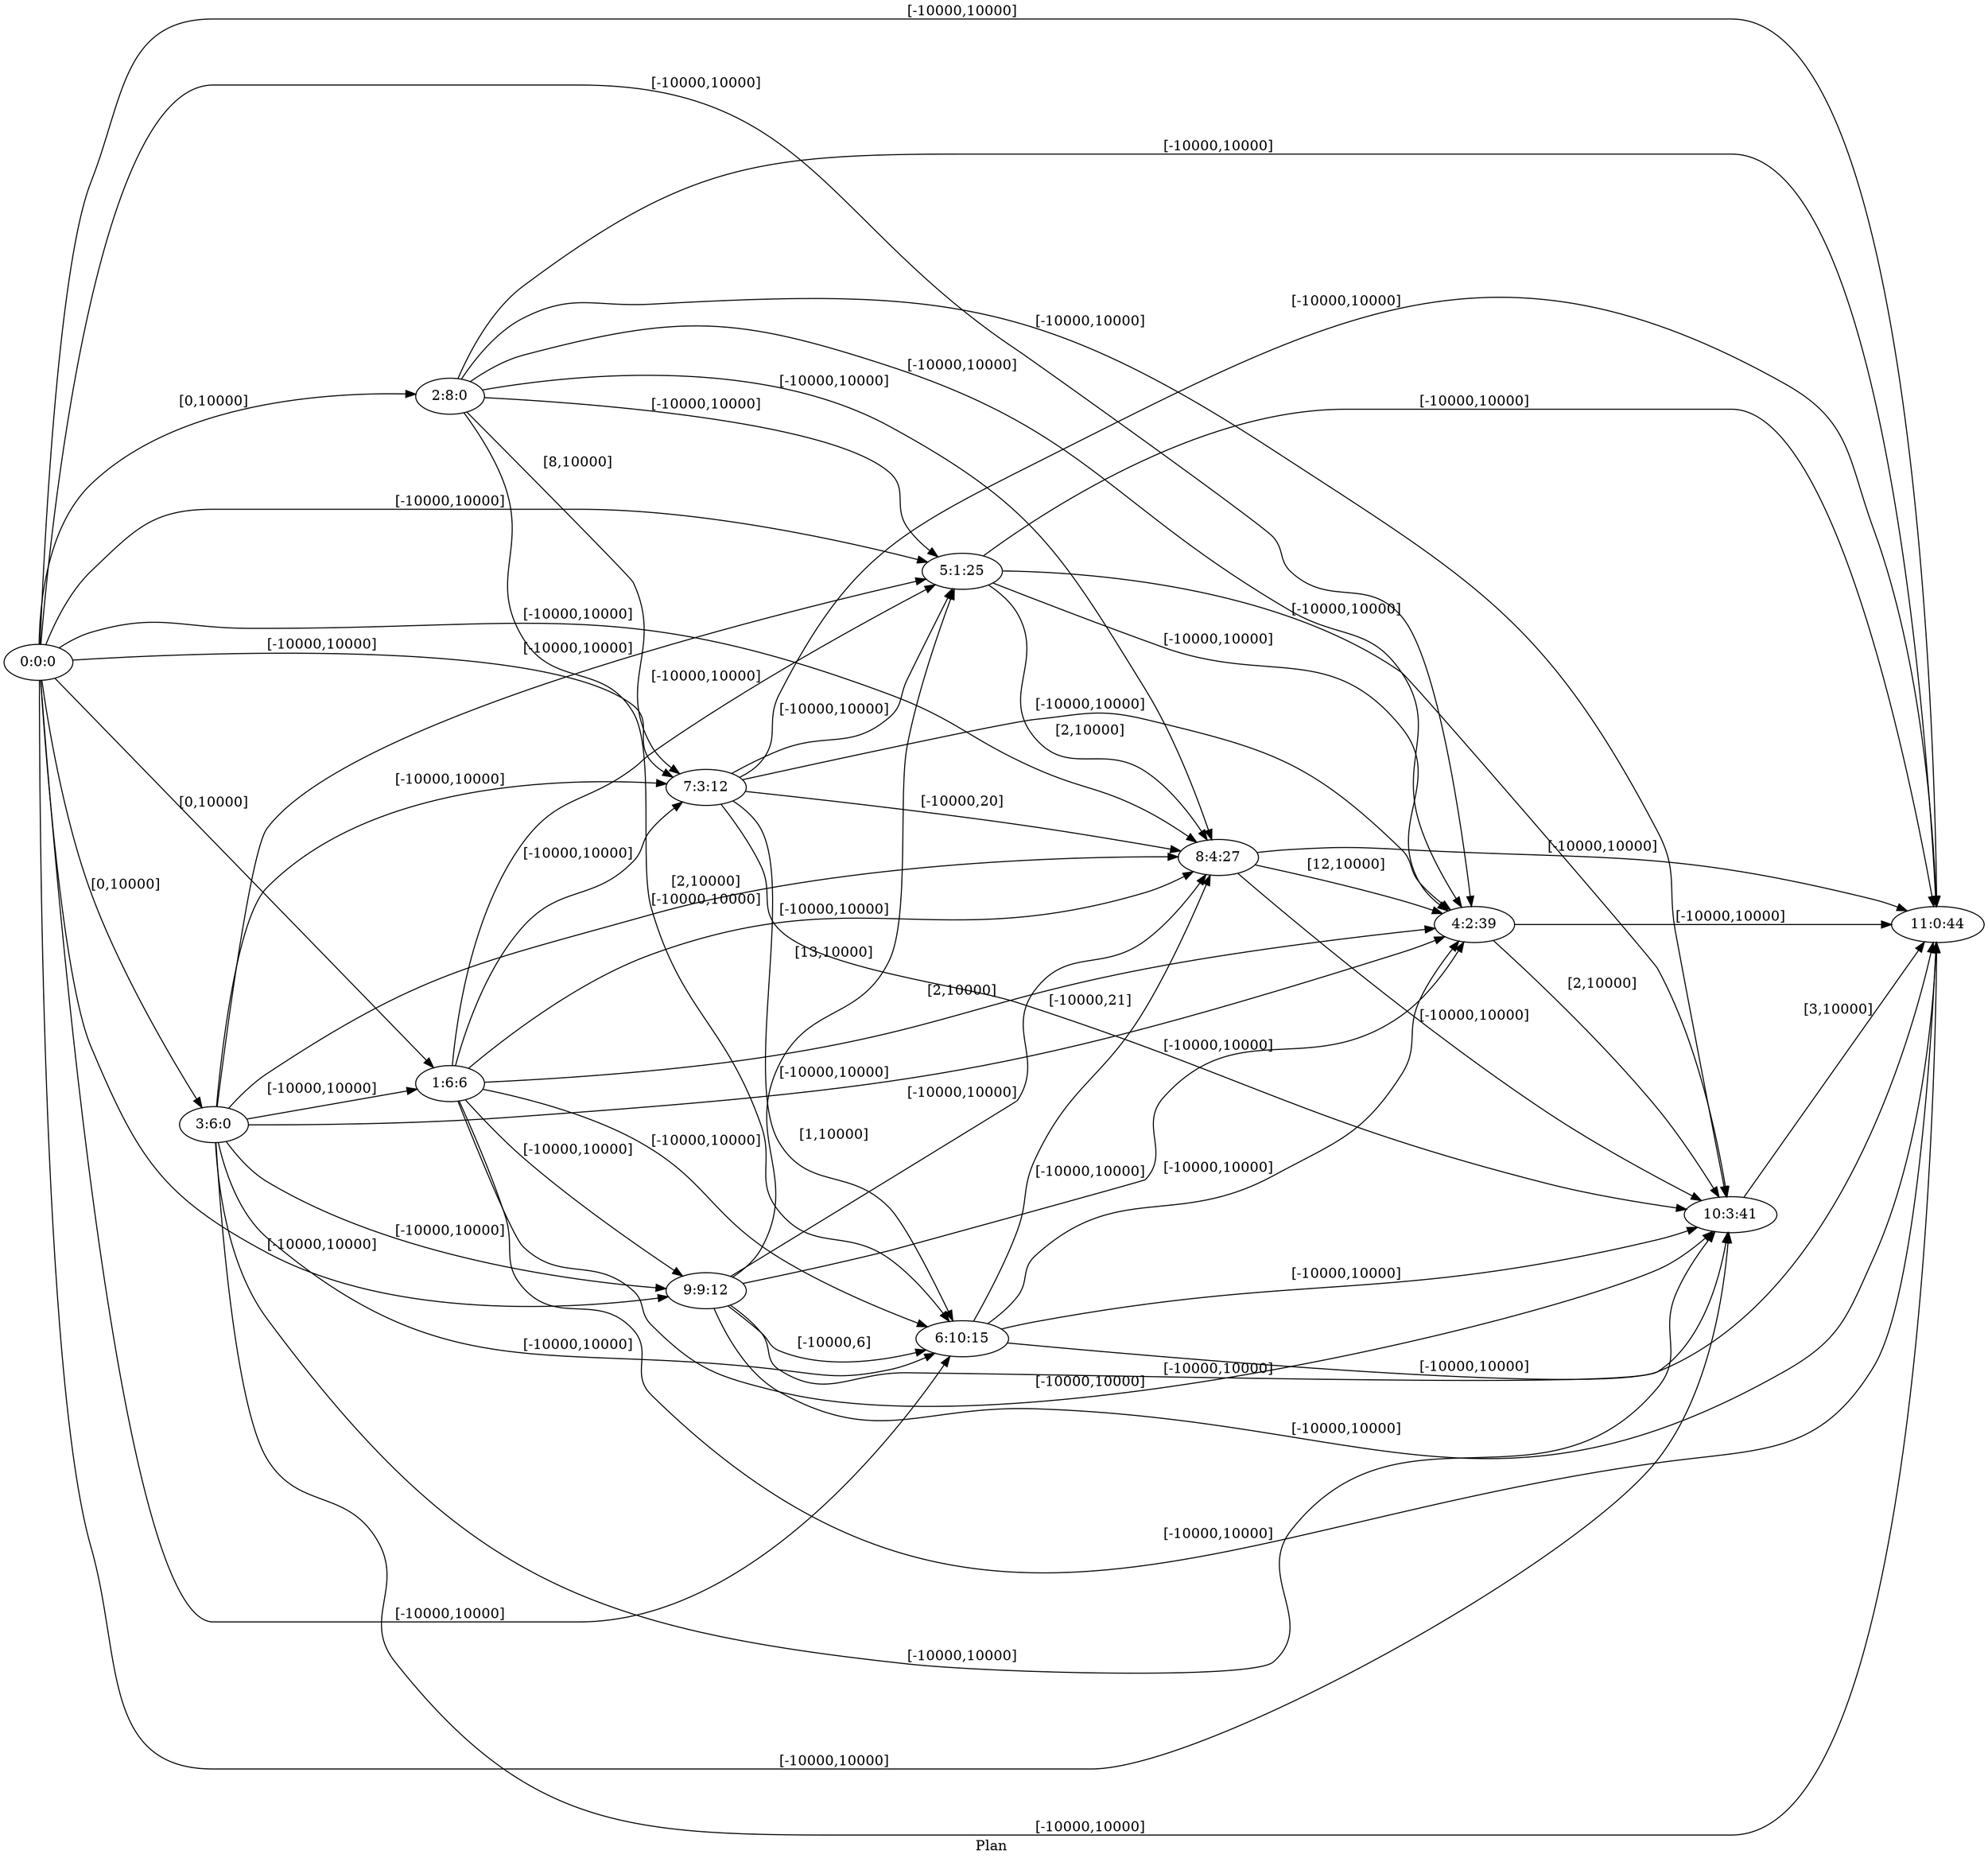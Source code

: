 digraph G {
 rankdir = LR;
 nodesep = .45; 
 size = 30;
label="Plan ";
 fldt = 0.50656;
"0:0:0"->"1:6:6"[ label = "[0,10000]"];
"0:0:0"->"2:8:0"[ label = "[0,10000]"];
"0:0:0"->"3:6:0"[ label = "[0,10000]"];
"0:0:0"->"4:2:39"[ label = "[-10000,10000]"];
"0:0:0"->"5:1:25"[ label = "[-10000,10000]"];
"0:0:0"->"6:10:15"[ label = "[-10000,10000]"];
"0:0:0"->"7:3:12"[ label = "[-10000,10000]"];
"0:0:0"->"8:4:27"[ label = "[-10000,10000]"];
"0:0:0"->"9:9:12"[ label = "[-10000,10000]"];
"0:0:0"->"10:3:41"[ label = "[-10000,10000]"];
"0:0:0"->"11:0:44"[ label = "[-10000,10000]"];
"1:6:6"->"4:2:39"[ label = "[2,10000]"];
"1:6:6"->"5:1:25"[ label = "[-10000,10000]"];
"1:6:6"->"6:10:15"[ label = "[-10000,10000]"];
"1:6:6"->"7:3:12"[ label = "[-10000,10000]"];
"1:6:6"->"8:4:27"[ label = "[-10000,10000]"];
"1:6:6"->"9:9:12"[ label = "[-10000,10000]"];
"1:6:6"->"10:3:41"[ label = "[-10000,10000]"];
"1:6:6"->"11:0:44"[ label = "[-10000,10000]"];
"2:8:0"->"4:2:39"[ label = "[-10000,10000]"];
"2:8:0"->"5:1:25"[ label = "[-10000,10000]"];
"2:8:0"->"6:10:15"[ label = "[-10000,10000]"];
"2:8:0"->"7:3:12"[ label = "[8,10000]"];
"2:8:0"->"8:4:27"[ label = "[-10000,10000]"];
"2:8:0"->"10:3:41"[ label = "[-10000,10000]"];
"2:8:0"->"11:0:44"[ label = "[-10000,10000]"];
"3:6:0"->"1:6:6"[ label = "[-10000,10000]"];
"3:6:0"->"4:2:39"[ label = "[-10000,10000]"];
"3:6:0"->"5:1:25"[ label = "[-10000,10000]"];
"3:6:0"->"6:10:15"[ label = "[-10000,10000]"];
"3:6:0"->"7:3:12"[ label = "[-10000,10000]"];
"3:6:0"->"8:4:27"[ label = "[2,10000]"];
"3:6:0"->"9:9:12"[ label = "[-10000,10000]"];
"3:6:0"->"10:3:41"[ label = "[-10000,10000]"];
"3:6:0"->"11:0:44"[ label = "[-10000,10000]"];
"4:2:39"->"10:3:41"[ label = "[2,10000]"];
"4:2:39"->"11:0:44"[ label = "[-10000,10000]"];
"5:1:25"->"4:2:39"[ label = "[-10000,10000]"];
"5:1:25"->"8:4:27"[ label = "[2,10000]"];
"5:1:25"->"10:3:41"[ label = "[-10000,10000]"];
"5:1:25"->"11:0:44"[ label = "[-10000,10000]"];
"6:10:15"->"4:2:39"[ label = "[-10000,10000]"];
"6:10:15"->"8:4:27"[ label = "[-10000,21]"];
"6:10:15"->"10:3:41"[ label = "[-10000,10000]"];
"6:10:15"->"11:0:44"[ label = "[-10000,10000]"];
"7:3:12"->"4:2:39"[ label = "[-10000,10000]"];
"7:3:12"->"5:1:25"[ label = "[-10000,10000]"];
"7:3:12"->"6:10:15"[ label = "[1,10000]"];
"7:3:12"->"8:4:27"[ label = "[-10000,20]"];
"7:3:12"->"10:3:41"[ label = "[-10000,10000]"];
"7:3:12"->"11:0:44"[ label = "[-10000,10000]"];
"8:4:27"->"4:2:39"[ label = "[12,10000]"];
"8:4:27"->"10:3:41"[ label = "[-10000,10000]"];
"8:4:27"->"11:0:44"[ label = "[-10000,10000]"];
"9:9:12"->"4:2:39"[ label = "[-10000,10000]"];
"9:9:12"->"5:1:25"[ label = "[13,10000]"];
"9:9:12"->"6:10:15"[ label = "[-10000,6]"];
"9:9:12"->"8:4:27"[ label = "[-10000,10000]"];
"9:9:12"->"10:3:41"[ label = "[-10000,10000]"];
"9:9:12"->"11:0:44"[ label = "[-10000,10000]"];
"10:3:41"->"11:0:44"[ label = "[3,10000]"];
}
